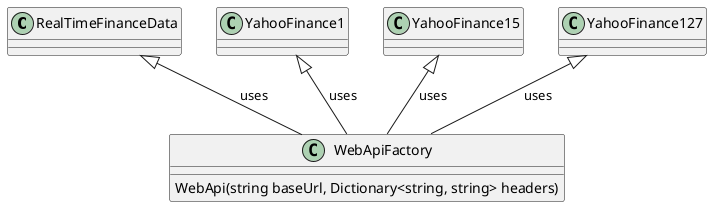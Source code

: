 @startuml
class RealTimeFinanceData
class YahooFinance1
class YahooFinance15
class YahooFinance127
class WebApiFactory{
    WebApi(string baseUrl, Dictionary<string, string> headers)
}

RealTimeFinanceData <|-- WebApiFactory : uses
YahooFinance1 <|-- WebApiFactory : uses
YahooFinance15 <|-- WebApiFactory : uses
YahooFinance127 <|-- WebApiFactory : uses

@enduml